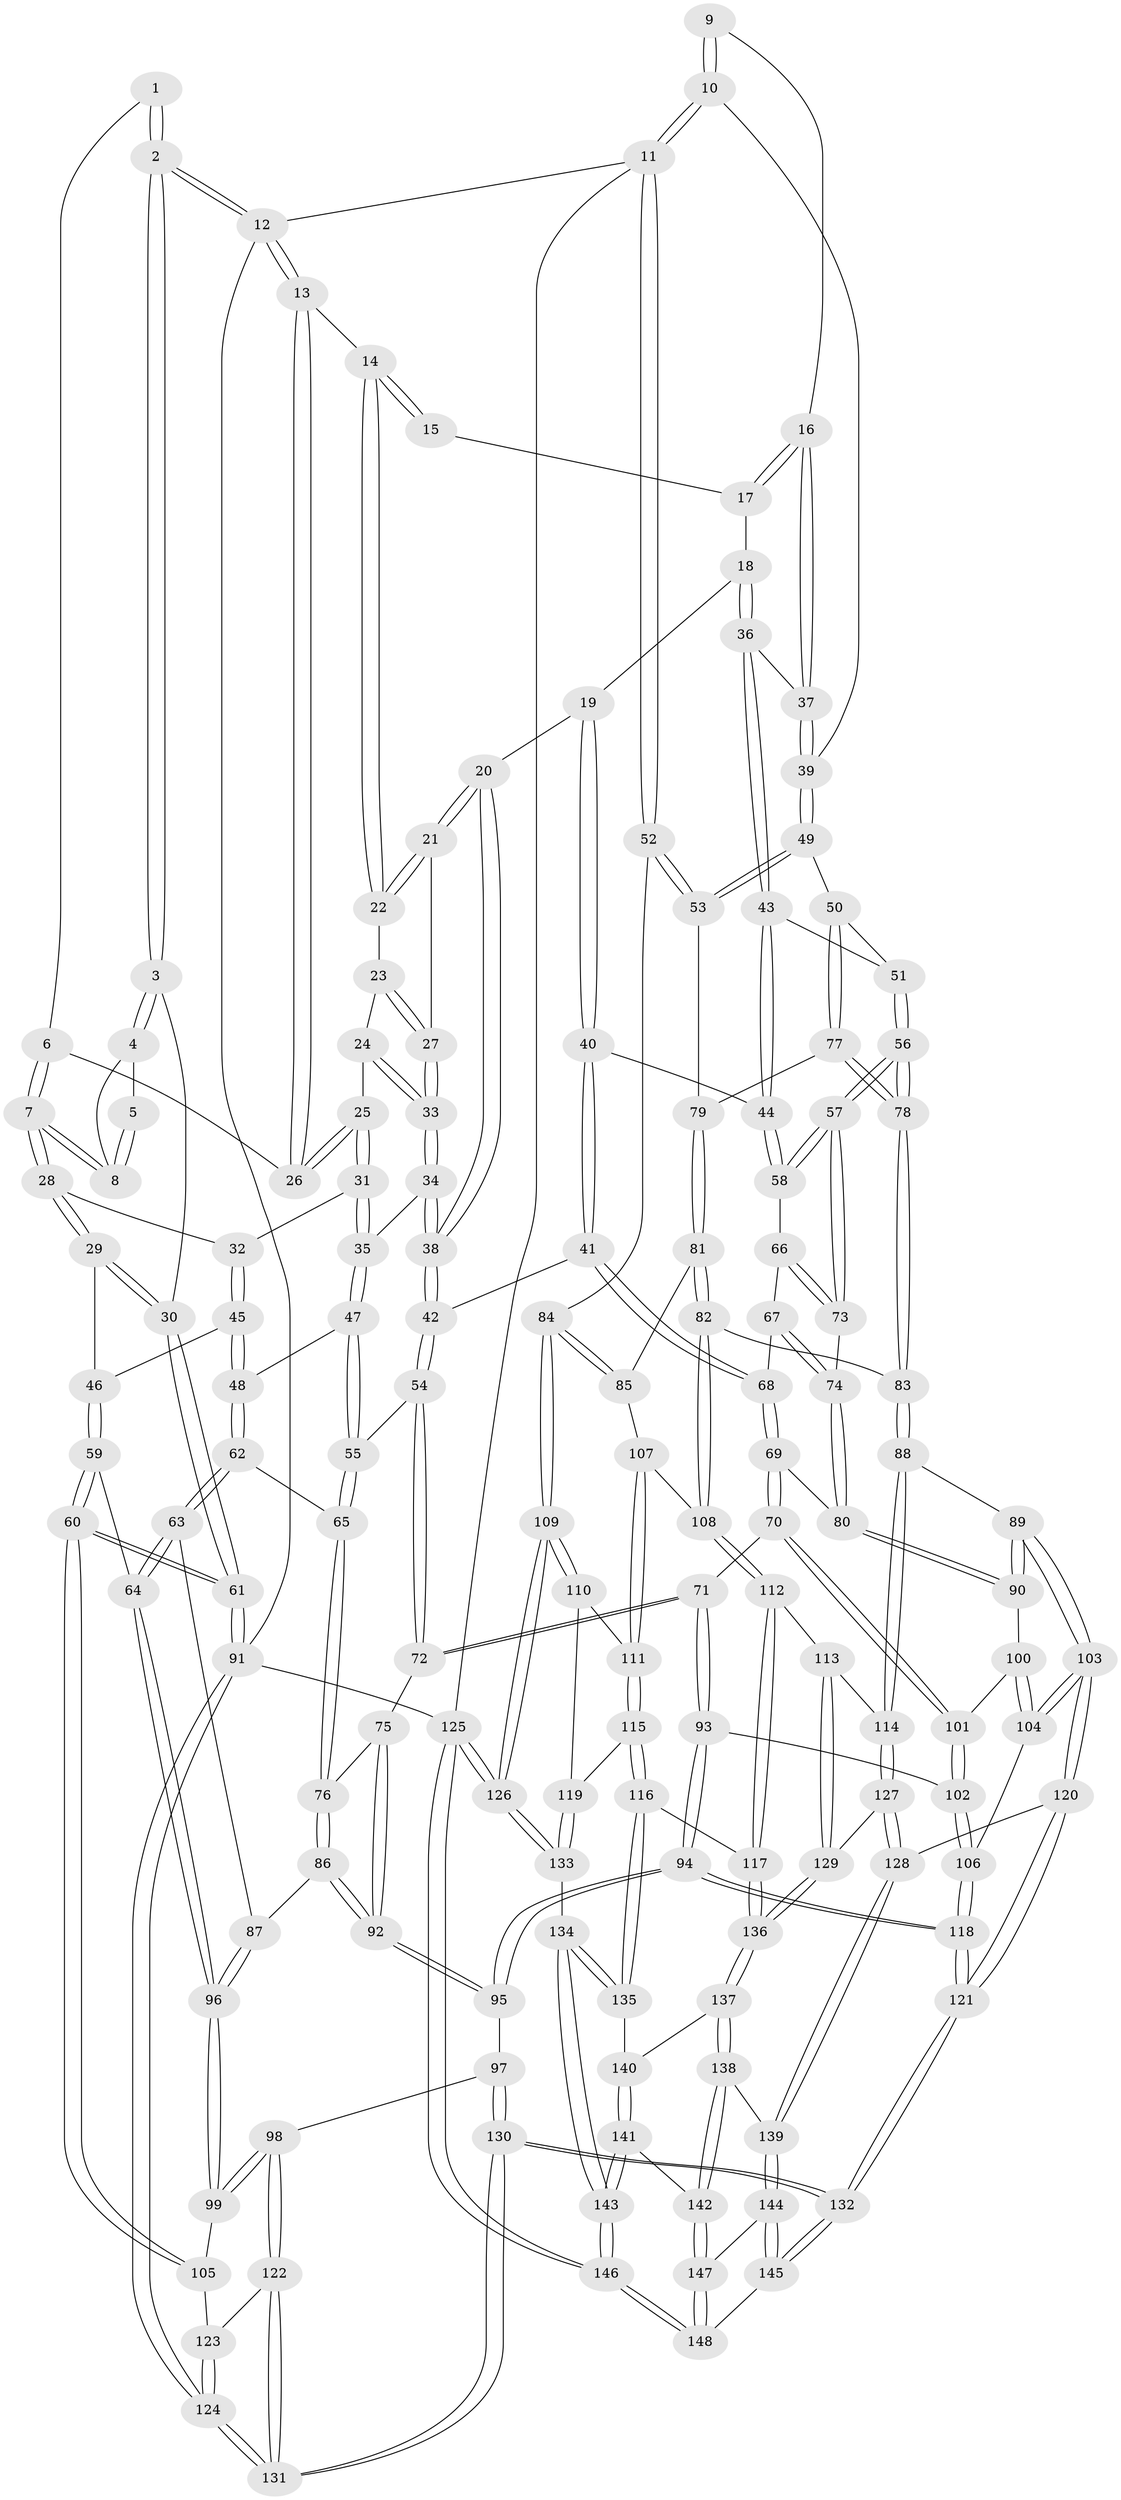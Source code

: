 // coarse degree distribution, {3: 0.11956521739130435, 7: 0.010869565217391304, 4: 0.391304347826087, 2: 0.010869565217391304, 5: 0.3695652173913043, 6: 0.09782608695652174}
// Generated by graph-tools (version 1.1) at 2025/52/02/27/25 19:52:35]
// undirected, 148 vertices, 367 edges
graph export_dot {
graph [start="1"]
  node [color=gray90,style=filled];
  1 [pos="+0.10191458242860175+0.04849460134028415"];
  2 [pos="+0+0"];
  3 [pos="+0+0"];
  4 [pos="+0+0.0660391703380647"];
  5 [pos="+0.059204515911214346+0.06275873834763052"];
  6 [pos="+0.13489153827783912+0.055973419172675974"];
  7 [pos="+0.07807225937365576+0.13203130888253845"];
  8 [pos="+0.05245923725395626+0.11029473419434858"];
  9 [pos="+0.9745487061000034+0"];
  10 [pos="+1+0"];
  11 [pos="+1+0"];
  12 [pos="+0+0"];
  13 [pos="+0.22607166222243935+0"];
  14 [pos="+0.527540981573281+0"];
  15 [pos="+0.551967508447829+0"];
  16 [pos="+0.7798410677214621+0.12634174453865657"];
  17 [pos="+0.6139536074347669+0"];
  18 [pos="+0.6292560854617942+0.1559082182960433"];
  19 [pos="+0.5487184800439829+0.1789700174267349"];
  20 [pos="+0.5255195965808483+0.16071370607854224"];
  21 [pos="+0.5222783069747582+0.15623080326362193"];
  22 [pos="+0.49025055262485195+0"];
  23 [pos="+0.47065411343373575+0"];
  24 [pos="+0.2979508410135287+0.09367033002344992"];
  25 [pos="+0.21977662848228136+0.06738723370678609"];
  26 [pos="+0.1982884893252376+0.03068971507874409"];
  27 [pos="+0.3786267913197487+0.1697844350409017"];
  28 [pos="+0.07219854984855854+0.20294107540115566"];
  29 [pos="+0+0.25445260798786984"];
  30 [pos="+0+0.25888083830949427"];
  31 [pos="+0.1868045664451026+0.22067872217321266"];
  32 [pos="+0.14737153721217924+0.2260811963681253"];
  33 [pos="+0.3610171952338038+0.18183112861967704"];
  34 [pos="+0.33932605231112944+0.27599458046663233"];
  35 [pos="+0.27844985763821417+0.2883593074845132"];
  36 [pos="+0.8026599408966351+0.20329174213789392"];
  37 [pos="+0.8041237846115835+0.2029094141098634"];
  38 [pos="+0.38336095064792963+0.3035687747997697"];
  39 [pos="+0.8079782056488001+0.20440736277446758"];
  40 [pos="+0.5641046541984739+0.3239547742136788"];
  41 [pos="+0.44356027603572007+0.34993307194785056"];
  42 [pos="+0.42427528129154607+0.34284311704621684"];
  43 [pos="+0.6478522942115852+0.3168523329058051"];
  44 [pos="+0.5818695046290846+0.3323352225299919"];
  45 [pos="+0.10204941395805708+0.3593967277820134"];
  46 [pos="+0.09580821788549683+0.3606721031432344"];
  47 [pos="+0.2761961467576713+0.2926846876451472"];
  48 [pos="+0.1331211098795203+0.37329244233670644"];
  49 [pos="+0.8432541483498366+0.2332645714170322"];
  50 [pos="+0.7539100026741579+0.4176077168921297"];
  51 [pos="+0.6999308482549405+0.3881017438345482"];
  52 [pos="+1+0.36412070351273995"];
  53 [pos="+1+0.31461257470268555"];
  54 [pos="+0.37035862585234974+0.4203004325689131"];
  55 [pos="+0.2545623036019028+0.40426554048946517"];
  56 [pos="+0.6408239891267861+0.49984644533798145"];
  57 [pos="+0.6322124937326831+0.49330105106726"];
  58 [pos="+0.5920994651300456+0.39176581322988335"];
  59 [pos="+0+0.5233518753488575"];
  60 [pos="+0+0.5543632310141816"];
  61 [pos="+0+0.5467866662635353"];
  62 [pos="+0.17848742412562368+0.4527042903302264"];
  63 [pos="+0.0787730553017744+0.5114823726624682"];
  64 [pos="+0.0317585407032467+0.5200957894832754"];
  65 [pos="+0.23597627071579694+0.46222035519002586"];
  66 [pos="+0.5348353164130911+0.44925435246595585"];
  67 [pos="+0.5266587708115293+0.45246395979270104"];
  68 [pos="+0.46361126029792127+0.45041635770254024"];
  69 [pos="+0.4573766184041762+0.5393176955328512"];
  70 [pos="+0.4308836615501596+0.5517716386610323"];
  71 [pos="+0.4106723404649026+0.5545901941562019"];
  72 [pos="+0.32653072064537225+0.5112469314779869"];
  73 [pos="+0.567885539468608+0.5032350173435345"];
  74 [pos="+0.5422750142765846+0.5109009485809836"];
  75 [pos="+0.3140683657944673+0.5118413128924435"];
  76 [pos="+0.25675583174875655+0.492631147327666"];
  77 [pos="+0.7600070206938819+0.4483702553936517"];
  78 [pos="+0.6751017147836106+0.5367666077724269"];
  79 [pos="+0.7707763723824699+0.45078325124473423"];
  80 [pos="+0.4729821164716947+0.5433277671117983"];
  81 [pos="+0.8428997996663703+0.5010991574731386"];
  82 [pos="+0.6999960949390656+0.5916474190993098"];
  83 [pos="+0.6853814569515654+0.5908250206609569"];
  84 [pos="+1+0.42924421788606687"];
  85 [pos="+0.9905703616354783+0.5286686990542502"];
  86 [pos="+0.21113809969697714+0.5637936994590804"];
  87 [pos="+0.19422682355054394+0.5758137848203864"];
  88 [pos="+0.6611343559643755+0.6299936550073009"];
  89 [pos="+0.6233814514396746+0.6383212077980455"];
  90 [pos="+0.5316265892573226+0.6013763622217679"];
  91 [pos="+0+1"];
  92 [pos="+0.28615166987104446+0.6415562170562361"];
  93 [pos="+0.3601900518285229+0.6619081465916458"];
  94 [pos="+0.31720721860868756+0.6959412657995961"];
  95 [pos="+0.2943666651844916+0.6896936002981661"];
  96 [pos="+0.17697987277058144+0.6190442657375669"];
  97 [pos="+0.2630212766875464+0.6983679636243088"];
  98 [pos="+0.17257553437102027+0.6770947056430682"];
  99 [pos="+0.16739356793016827+0.6680031642432953"];
  100 [pos="+0.5080649932008232+0.6354859403961896"];
  101 [pos="+0.4584024687627096+0.6546040267605121"];
  102 [pos="+0.4549105076252054+0.6863923609988196"];
  103 [pos="+0.5469323428583763+0.7163423059907116"];
  104 [pos="+0.49985689667517064+0.6924950801662965"];
  105 [pos="+0+0.6084813008715377"];
  106 [pos="+0.4566042795835878+0.6889520327765778"];
  107 [pos="+0.9458704669700037+0.5791493152923093"];
  108 [pos="+0.8478600692771272+0.6311599765892739"];
  109 [pos="+1+0.7750102981720208"];
  110 [pos="+0.9863258274079607+0.7223321711873865"];
  111 [pos="+0.9437176252379995+0.6685851330386703"];
  112 [pos="+0.8247050848194826+0.7444719445530941"];
  113 [pos="+0.7551853533064985+0.7202040262683659"];
  114 [pos="+0.6703086957329235+0.6562473724037305"];
  115 [pos="+0.9251346622546631+0.755471252052015"];
  116 [pos="+0.8600278508485556+0.7884250285082268"];
  117 [pos="+0.8363720671975355+0.7759155239322751"];
  118 [pos="+0.40771461252732777+0.8537348642634692"];
  119 [pos="+0.9515028110640088+0.7639750783384699"];
  120 [pos="+0.5331513469179464+0.8323579336359987"];
  121 [pos="+0.41085783301521295+0.8655247028921678"];
  122 [pos="+0.13674362546000912+0.7441324529401329"];
  123 [pos="+0.04153826090959264+0.7019527741740191"];
  124 [pos="+0.035183224875475476+1"];
  125 [pos="+1+1"];
  126 [pos="+1+0.8191103904206433"];
  127 [pos="+0.66627619248831+0.7239028557606239"];
  128 [pos="+0.5827477929812052+0.8472200158703005"];
  129 [pos="+0.7162285764914238+0.7937533274289906"];
  130 [pos="+0.0905090620317086+1"];
  131 [pos="+0.07330873930120523+1"];
  132 [pos="+0.21294553462498927+1"];
  133 [pos="+1+0.8245152321222086"];
  134 [pos="+0.9149526024926776+0.8846197906464174"];
  135 [pos="+0.8901920812802326+0.8634247897581208"];
  136 [pos="+0.7328769816646423+0.8423600118267979"];
  137 [pos="+0.727946379549548+0.8516559563266317"];
  138 [pos="+0.6820666018555618+0.8827006015754166"];
  139 [pos="+0.588352776877578+0.8517320484845005"];
  140 [pos="+0.8052793257420183+0.9062555834429461"];
  141 [pos="+0.8059400219998709+0.9606548379592369"];
  142 [pos="+0.692229564747813+0.9429457578766592"];
  143 [pos="+0.9358674788422353+1"];
  144 [pos="+0.5800733101092741+0.9545667959801528"];
  145 [pos="+0.4110484471298957+1"];
  146 [pos="+1+1"];
  147 [pos="+0.6802499184320263+1"];
  148 [pos="+0.68904577066976+1"];
  1 -- 2;
  1 -- 2;
  1 -- 6;
  2 -- 3;
  2 -- 3;
  2 -- 12;
  2 -- 12;
  3 -- 4;
  3 -- 4;
  3 -- 30;
  4 -- 5;
  4 -- 8;
  5 -- 8;
  5 -- 8;
  6 -- 7;
  6 -- 7;
  6 -- 26;
  7 -- 8;
  7 -- 8;
  7 -- 28;
  7 -- 28;
  9 -- 10;
  9 -- 10;
  9 -- 16;
  10 -- 11;
  10 -- 11;
  10 -- 39;
  11 -- 12;
  11 -- 52;
  11 -- 52;
  11 -- 125;
  12 -- 13;
  12 -- 13;
  12 -- 91;
  13 -- 14;
  13 -- 26;
  13 -- 26;
  14 -- 15;
  14 -- 15;
  14 -- 22;
  14 -- 22;
  15 -- 17;
  16 -- 17;
  16 -- 17;
  16 -- 37;
  16 -- 37;
  17 -- 18;
  18 -- 19;
  18 -- 36;
  18 -- 36;
  19 -- 20;
  19 -- 40;
  19 -- 40;
  20 -- 21;
  20 -- 21;
  20 -- 38;
  20 -- 38;
  21 -- 22;
  21 -- 22;
  21 -- 27;
  22 -- 23;
  23 -- 24;
  23 -- 27;
  23 -- 27;
  24 -- 25;
  24 -- 33;
  24 -- 33;
  25 -- 26;
  25 -- 26;
  25 -- 31;
  25 -- 31;
  27 -- 33;
  27 -- 33;
  28 -- 29;
  28 -- 29;
  28 -- 32;
  29 -- 30;
  29 -- 30;
  29 -- 46;
  30 -- 61;
  30 -- 61;
  31 -- 32;
  31 -- 35;
  31 -- 35;
  32 -- 45;
  32 -- 45;
  33 -- 34;
  33 -- 34;
  34 -- 35;
  34 -- 38;
  34 -- 38;
  35 -- 47;
  35 -- 47;
  36 -- 37;
  36 -- 43;
  36 -- 43;
  37 -- 39;
  37 -- 39;
  38 -- 42;
  38 -- 42;
  39 -- 49;
  39 -- 49;
  40 -- 41;
  40 -- 41;
  40 -- 44;
  41 -- 42;
  41 -- 68;
  41 -- 68;
  42 -- 54;
  42 -- 54;
  43 -- 44;
  43 -- 44;
  43 -- 51;
  44 -- 58;
  44 -- 58;
  45 -- 46;
  45 -- 48;
  45 -- 48;
  46 -- 59;
  46 -- 59;
  47 -- 48;
  47 -- 55;
  47 -- 55;
  48 -- 62;
  48 -- 62;
  49 -- 50;
  49 -- 53;
  49 -- 53;
  50 -- 51;
  50 -- 77;
  50 -- 77;
  51 -- 56;
  51 -- 56;
  52 -- 53;
  52 -- 53;
  52 -- 84;
  53 -- 79;
  54 -- 55;
  54 -- 72;
  54 -- 72;
  55 -- 65;
  55 -- 65;
  56 -- 57;
  56 -- 57;
  56 -- 78;
  56 -- 78;
  57 -- 58;
  57 -- 58;
  57 -- 73;
  57 -- 73;
  58 -- 66;
  59 -- 60;
  59 -- 60;
  59 -- 64;
  60 -- 61;
  60 -- 61;
  60 -- 105;
  60 -- 105;
  61 -- 91;
  61 -- 91;
  62 -- 63;
  62 -- 63;
  62 -- 65;
  63 -- 64;
  63 -- 64;
  63 -- 87;
  64 -- 96;
  64 -- 96;
  65 -- 76;
  65 -- 76;
  66 -- 67;
  66 -- 73;
  66 -- 73;
  67 -- 68;
  67 -- 74;
  67 -- 74;
  68 -- 69;
  68 -- 69;
  69 -- 70;
  69 -- 70;
  69 -- 80;
  70 -- 71;
  70 -- 101;
  70 -- 101;
  71 -- 72;
  71 -- 72;
  71 -- 93;
  71 -- 93;
  72 -- 75;
  73 -- 74;
  74 -- 80;
  74 -- 80;
  75 -- 76;
  75 -- 92;
  75 -- 92;
  76 -- 86;
  76 -- 86;
  77 -- 78;
  77 -- 78;
  77 -- 79;
  78 -- 83;
  78 -- 83;
  79 -- 81;
  79 -- 81;
  80 -- 90;
  80 -- 90;
  81 -- 82;
  81 -- 82;
  81 -- 85;
  82 -- 83;
  82 -- 108;
  82 -- 108;
  83 -- 88;
  83 -- 88;
  84 -- 85;
  84 -- 85;
  84 -- 109;
  84 -- 109;
  85 -- 107;
  86 -- 87;
  86 -- 92;
  86 -- 92;
  87 -- 96;
  87 -- 96;
  88 -- 89;
  88 -- 114;
  88 -- 114;
  89 -- 90;
  89 -- 90;
  89 -- 103;
  89 -- 103;
  90 -- 100;
  91 -- 124;
  91 -- 124;
  91 -- 125;
  92 -- 95;
  92 -- 95;
  93 -- 94;
  93 -- 94;
  93 -- 102;
  94 -- 95;
  94 -- 95;
  94 -- 118;
  94 -- 118;
  95 -- 97;
  96 -- 99;
  96 -- 99;
  97 -- 98;
  97 -- 130;
  97 -- 130;
  98 -- 99;
  98 -- 99;
  98 -- 122;
  98 -- 122;
  99 -- 105;
  100 -- 101;
  100 -- 104;
  100 -- 104;
  101 -- 102;
  101 -- 102;
  102 -- 106;
  102 -- 106;
  103 -- 104;
  103 -- 104;
  103 -- 120;
  103 -- 120;
  104 -- 106;
  105 -- 123;
  106 -- 118;
  106 -- 118;
  107 -- 108;
  107 -- 111;
  107 -- 111;
  108 -- 112;
  108 -- 112;
  109 -- 110;
  109 -- 110;
  109 -- 126;
  109 -- 126;
  110 -- 111;
  110 -- 119;
  111 -- 115;
  111 -- 115;
  112 -- 113;
  112 -- 117;
  112 -- 117;
  113 -- 114;
  113 -- 129;
  113 -- 129;
  114 -- 127;
  114 -- 127;
  115 -- 116;
  115 -- 116;
  115 -- 119;
  116 -- 117;
  116 -- 135;
  116 -- 135;
  117 -- 136;
  117 -- 136;
  118 -- 121;
  118 -- 121;
  119 -- 133;
  119 -- 133;
  120 -- 121;
  120 -- 121;
  120 -- 128;
  121 -- 132;
  121 -- 132;
  122 -- 123;
  122 -- 131;
  122 -- 131;
  123 -- 124;
  123 -- 124;
  124 -- 131;
  124 -- 131;
  125 -- 126;
  125 -- 126;
  125 -- 146;
  125 -- 146;
  126 -- 133;
  126 -- 133;
  127 -- 128;
  127 -- 128;
  127 -- 129;
  128 -- 139;
  128 -- 139;
  129 -- 136;
  129 -- 136;
  130 -- 131;
  130 -- 131;
  130 -- 132;
  130 -- 132;
  132 -- 145;
  132 -- 145;
  133 -- 134;
  134 -- 135;
  134 -- 135;
  134 -- 143;
  134 -- 143;
  135 -- 140;
  136 -- 137;
  136 -- 137;
  137 -- 138;
  137 -- 138;
  137 -- 140;
  138 -- 139;
  138 -- 142;
  138 -- 142;
  139 -- 144;
  139 -- 144;
  140 -- 141;
  140 -- 141;
  141 -- 142;
  141 -- 143;
  141 -- 143;
  142 -- 147;
  142 -- 147;
  143 -- 146;
  143 -- 146;
  144 -- 145;
  144 -- 145;
  144 -- 147;
  145 -- 148;
  146 -- 148;
  146 -- 148;
  147 -- 148;
  147 -- 148;
}

